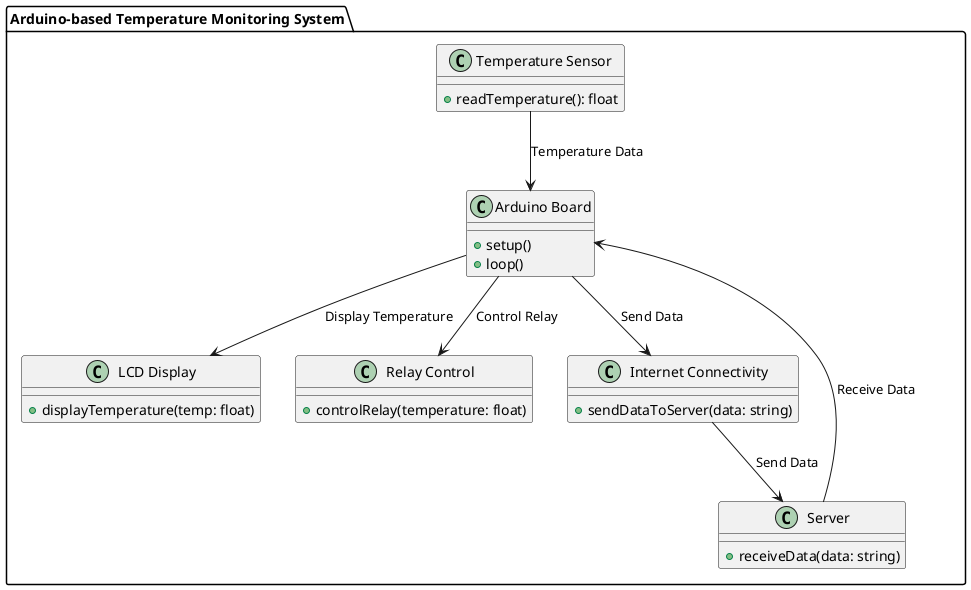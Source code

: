 @startuml
!define RECTANGLE class

package "Arduino-based Temperature Monitoring System" {

  RECTANGLE "Temperature Sensor" {
    +readTemperature(): float
  }

  RECTANGLE "Arduino Board" {
    +setup()
    +loop()
  }

  RECTANGLE "LCD Display" {
    +displayTemperature(temp: float)
  }

  RECTANGLE "Relay Control" {
    +controlRelay(temperature: float)
  }

  RECTANGLE "Internet Connectivity" {
    +sendDataToServer(data: string)
  }

  RECTANGLE "Server" {
    +receiveData(data: string)
  }

}

"Temperature Sensor" --> "Arduino Board": Temperature Data
"Arduino Board" --> "LCD Display": Display Temperature
"Arduino Board" --> "Relay Control": Control Relay
"Arduino Board" --> "Internet Connectivity": Send Data
"Internet Connectivity" --> "Server": Send Data
"Server" --> "Arduino Board": Receive Data

@enduml
